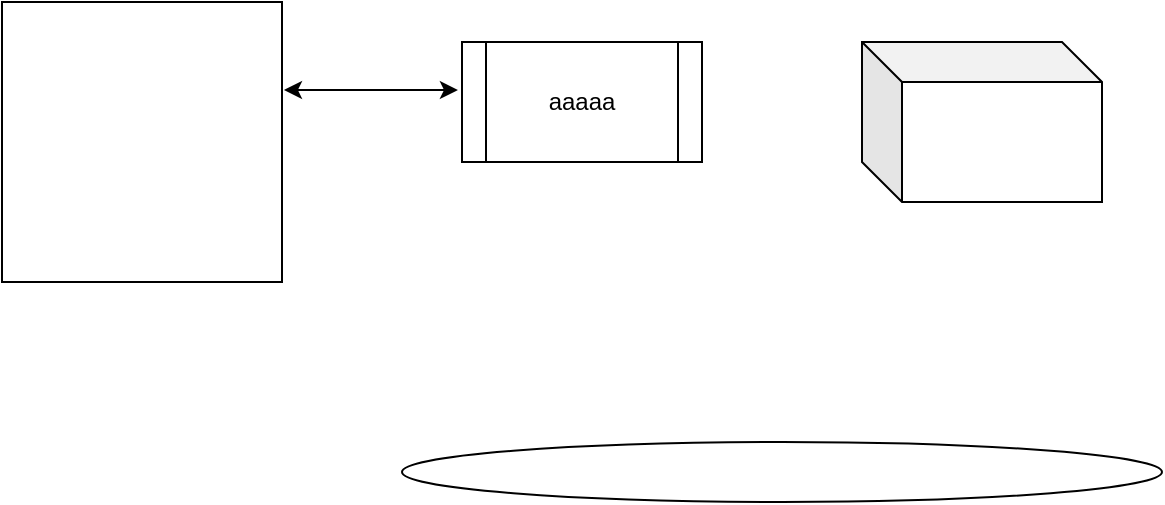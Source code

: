 <mxfile version="24.2.2" type="github">
  <diagram name="ページ1" id="KKJ8OoJwU-aAlBByifJy">
    <mxGraphModel dx="848" dy="558" grid="1" gridSize="10" guides="1" tooltips="1" connect="1" arrows="1" fold="1" page="1" pageScale="1" pageWidth="827" pageHeight="1169" math="0" shadow="0">
      <root>
        <mxCell id="0" />
        <mxCell id="1" parent="0" />
        <mxCell id="2itCInL2nboaalVkOABF-1" value="" style="whiteSpace=wrap;html=1;aspect=fixed;" vertex="1" parent="1">
          <mxGeometry x="80" y="80" width="140" height="140" as="geometry" />
        </mxCell>
        <mxCell id="2itCInL2nboaalVkOABF-2" value="&lt;div&gt;aaaaa&lt;/div&gt;" style="shape=process;whiteSpace=wrap;html=1;backgroundOutline=1;" vertex="1" parent="1">
          <mxGeometry x="310" y="100" width="120" height="60" as="geometry" />
        </mxCell>
        <mxCell id="2itCInL2nboaalVkOABF-3" value="" style="shape=cube;whiteSpace=wrap;html=1;boundedLbl=1;backgroundOutline=1;darkOpacity=0.05;darkOpacity2=0.1;" vertex="1" parent="1">
          <mxGeometry x="510" y="100" width="120" height="80" as="geometry" />
        </mxCell>
        <mxCell id="2itCInL2nboaalVkOABF-4" value="" style="endArrow=classic;startArrow=classic;html=1;rounded=0;entryX=-0.017;entryY=0.4;entryDx=0;entryDy=0;entryPerimeter=0;exitX=1.007;exitY=0.314;exitDx=0;exitDy=0;exitPerimeter=0;" edge="1" parent="1" source="2itCInL2nboaalVkOABF-1" target="2itCInL2nboaalVkOABF-2">
          <mxGeometry width="50" height="50" relative="1" as="geometry">
            <mxPoint x="170" y="320" as="sourcePoint" />
            <mxPoint x="220" y="270" as="targetPoint" />
          </mxGeometry>
        </mxCell>
        <mxCell id="2itCInL2nboaalVkOABF-5" value="" style="ellipse;whiteSpace=wrap;html=1;" vertex="1" parent="1">
          <mxGeometry x="280" y="300" width="380" height="30" as="geometry" />
        </mxCell>
      </root>
    </mxGraphModel>
  </diagram>
</mxfile>
